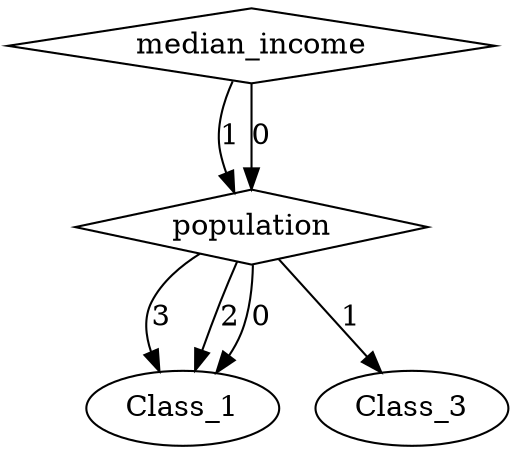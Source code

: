 digraph {
node [label=Class_1,style=""] Class_1
node [label=Class_1,style=""] Class_1
node [label=Class_3,style=""] Class_3
node [label=Class_1,style=""] Class_1
node [label=population,shape="diamond",style=""] 1
node [label=median_income,shape="diamond",style=""] 0

1 -> Class_1 [label="3"]
1 -> Class_1 [label="2"]
1 -> Class_3 [label="1"]
1 -> Class_1 [label="0"]
0 -> 1 [label="1"]
0 -> 1 [label="0"]
}